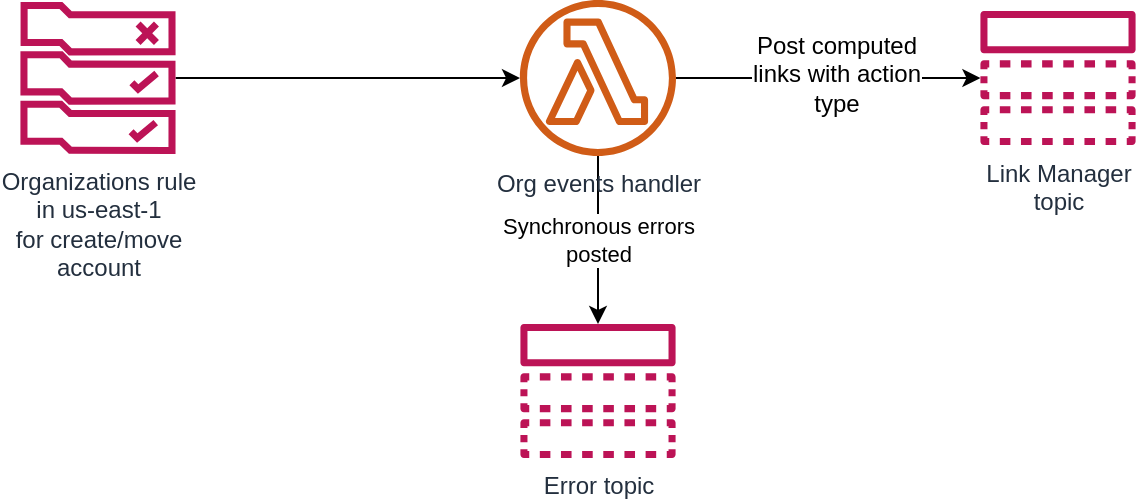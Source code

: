  
 


<mxfile version="12.4.8" type="device"><diagram id="vGvwesgtOiEO5F-KnaSR" name="Page-1"><mxGraphModel dx="2946" dy="1076" grid="1" gridSize="10" guides="1" tooltips="1" connect="1" arrows="1" fold="1" page="1" pageScale="1" pageWidth="1169" pageHeight="827" math="0" shadow="0"><root><mxCell id="0"/><mxCell id="1" parent="0"/><mxCell id="RAA-W-YgNLGsi4SJ9ExS-5" style="edgeStyle=orthogonalEdgeStyle;rounded=0;orthogonalLoop=1;jettySize=auto;html=1;" parent="1" source="RAA-W-YgNLGsi4SJ9ExS-1" target="RAA-W-YgNLGsi4SJ9ExS-4" edge="1"><mxGeometry relative="1" as="geometry"/></mxCell><mxCell id="RAA-W-YgNLGsi4SJ9ExS-1" value="&lt;div&gt;Organizations rule&lt;/div&gt;&lt;div&gt;in us-east-1&lt;/div&gt;&lt;div&gt;for create/move&lt;/div&gt;&lt;div&gt;account&lt;br&gt;&lt;/div&gt;" style="outlineConnect=0;fontColor=#232F3E;gradientColor=none;fillColor=#BC1356;strokeColor=none;dashed=0;verticalLabelPosition=bottom;verticalAlign=top;align=center;html=1;fontSize=12;fontStyle=0;aspect=fixed;pointerEvents=1;shape=mxgraph.aws4.rule_2;" parent="1" vertex="1"><mxGeometry x="30" y="319" width="78" height="76" as="geometry"/></mxCell><mxCell id="RAA-W-YgNLGsi4SJ9ExS-8" style="edgeStyle=orthogonalEdgeStyle;rounded=0;orthogonalLoop=1;jettySize=auto;html=1;" parent="1" source="RAA-W-YgNLGsi4SJ9ExS-4" target="RAA-W-YgNLGsi4SJ9ExS-6" edge="1"><mxGeometry relative="1" as="geometry"/></mxCell><mxCell id="RAA-W-YgNLGsi4SJ9ExS-9" value="&lt;div&gt;Post computed&lt;/div&gt;&lt;div&gt;links with action&lt;/div&gt;&lt;div&gt;type&lt;br&gt;&lt;/div&gt;" style="text;html=1;align=center;verticalAlign=middle;resizable=0;points=[];labelBackgroundColor=#ffffff;" parent="RAA-W-YgNLGsi4SJ9ExS-8" vertex="1" connectable="0"><mxGeometry x="0.052" y="2" relative="1" as="geometry"><mxPoint as="offset"/></mxGeometry></mxCell><mxCell id="RAA-W-YgNLGsi4SJ9ExS-10" value="&lt;div&gt;Synchronous errors&lt;/div&gt;&lt;div&gt;posted&lt;br&gt;&lt;/div&gt;" style="edgeStyle=orthogonalEdgeStyle;rounded=0;orthogonalLoop=1;jettySize=auto;html=1;" parent="1" source="RAA-W-YgNLGsi4SJ9ExS-4" target="RAA-W-YgNLGsi4SJ9ExS-7" edge="1"><mxGeometry relative="1" as="geometry"/></mxCell><mxCell id="RAA-W-YgNLGsi4SJ9ExS-4" value="Org events handler" style="outlineConnect=0;fontColor=#232F3E;gradientColor=none;fillColor=#D05C17;strokeColor=none;dashed=0;verticalLabelPosition=bottom;verticalAlign=top;align=center;html=1;fontSize=12;fontStyle=0;aspect=fixed;pointerEvents=1;shape=mxgraph.aws4.lambda_function;" parent="1" vertex="1"><mxGeometry x="280" y="318" width="78" height="78" as="geometry"/></mxCell><mxCell id="RAA-W-YgNLGsi4SJ9ExS-6" value="&lt;div&gt;Link Manager&lt;/div&gt;&lt;div&gt; topic&lt;/div&gt;&lt;div&gt;&lt;br&gt;&lt;/div&gt;" style="outlineConnect=0;fontColor=#232F3E;gradientColor=none;fillColor=#BC1356;strokeColor=none;dashed=0;verticalLabelPosition=bottom;verticalAlign=top;align=center;html=1;fontSize=12;fontStyle=0;aspect=fixed;pointerEvents=1;shape=mxgraph.aws4.topic;" parent="1" vertex="1"><mxGeometry x="510" y="323.5" width="78" height="67" as="geometry"/></mxCell><mxCell id="RAA-W-YgNLGsi4SJ9ExS-7" value="Error topic" style="outlineConnect=0;fontColor=#232F3E;gradientColor=none;fillColor=#BC1356;strokeColor=none;dashed=0;verticalLabelPosition=bottom;verticalAlign=top;align=center;html=1;fontSize=12;fontStyle=0;aspect=fixed;pointerEvents=1;shape=mxgraph.aws4.topic;" parent="1" vertex="1"><mxGeometry x="280" y="480" width="78" height="67" as="geometry"/></mxCell></root></mxGraphModel></diagram></mxfile>